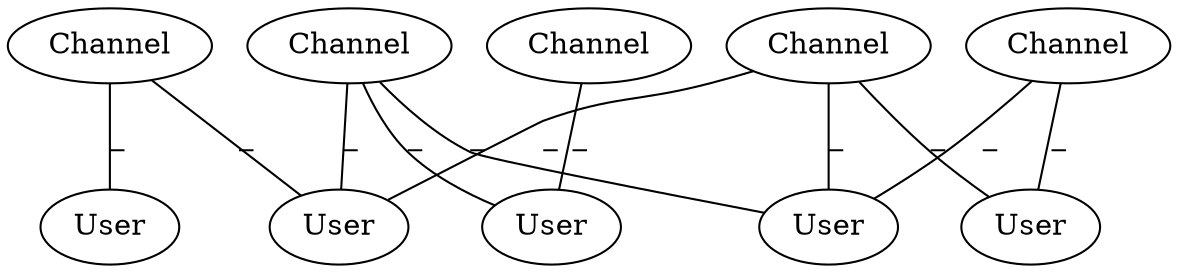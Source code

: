 graph G {
0[label=Channel topic=entertainment];
1[label=Channel topic=science];
2[label=User age_group=kid];
3[label=User age_group=adult];
4[label=User age_group=kid];
5[label=User age_group=teenager];
6[label=User age_group=kid];
7[label=Channel topic=science];
8[label=Channel topic=entertainment];
9[label=Channel topic=news];
0--2 [label=_];
0--4 [label=_];
1--3 [label=_];
1--4 [label=_];
1--6 [label=_];
7--3 [label=_];
8--4 [label=_];
8--5 [label=_];
8--6 [label=_];
9--5 [label=_];
9--6 [label=_];
}
